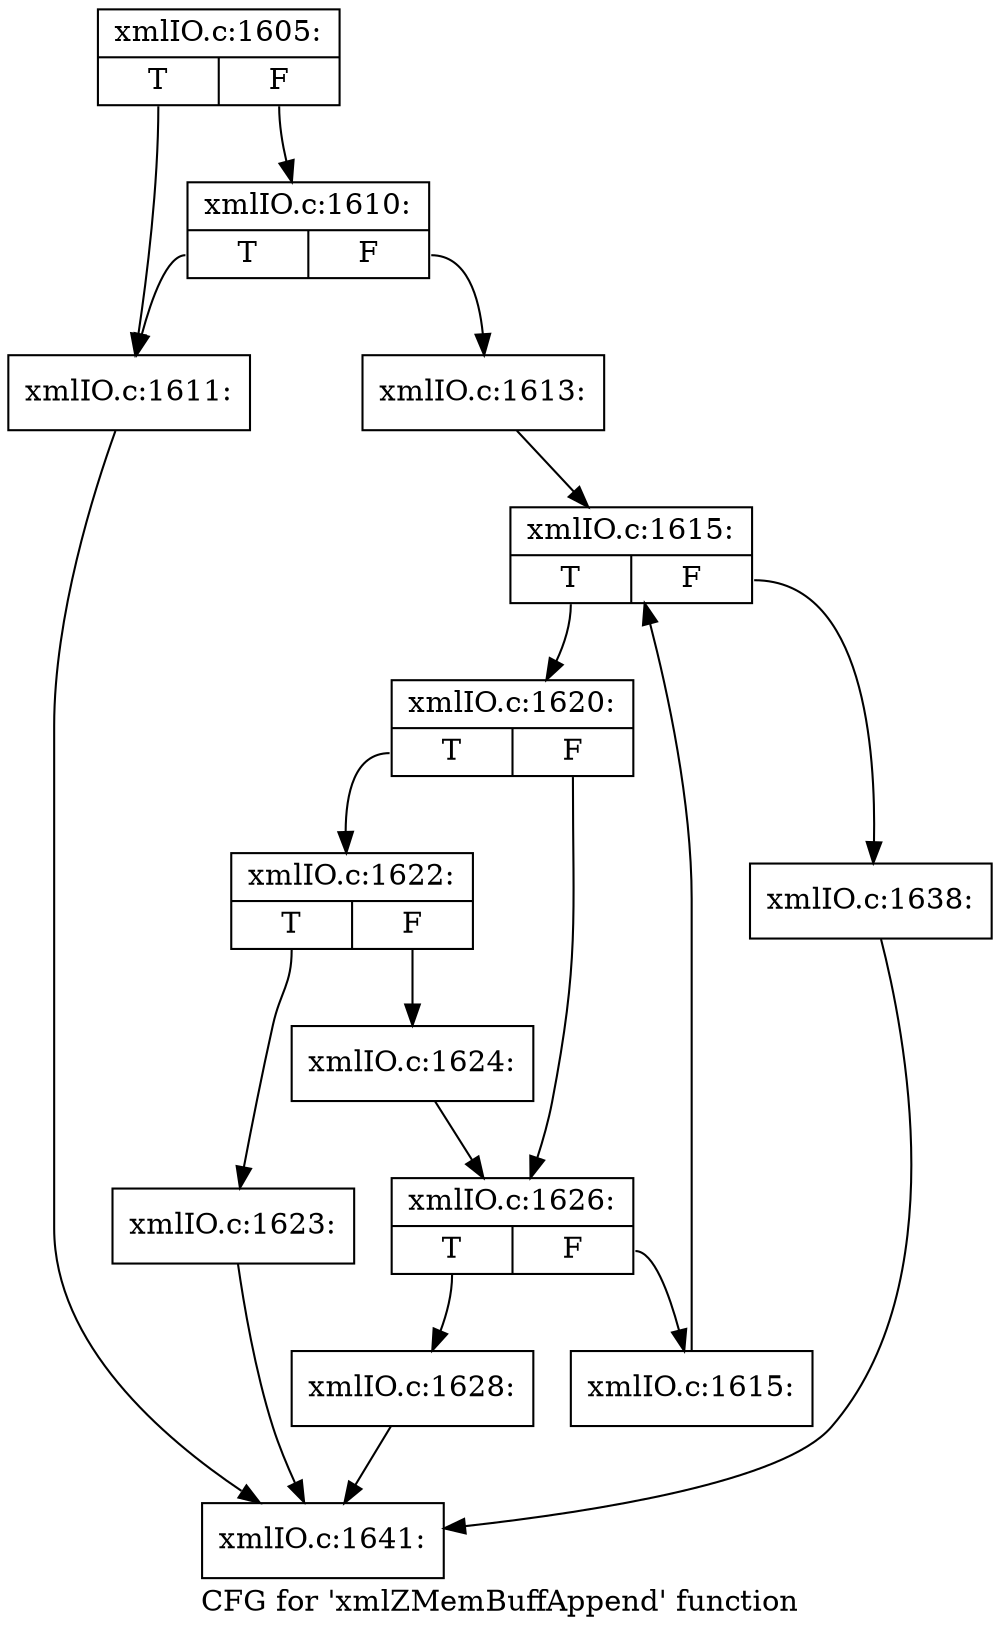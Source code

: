 digraph "CFG for 'xmlZMemBuffAppend' function" {
	label="CFG for 'xmlZMemBuffAppend' function";

	Node0x55ed348820c0 [shape=record,label="{xmlIO.c:1605:|{<s0>T|<s1>F}}"];
	Node0x55ed348820c0:s0 -> Node0x55ed34887330;
	Node0x55ed348820c0:s1 -> Node0x55ed348873d0;
	Node0x55ed348873d0 [shape=record,label="{xmlIO.c:1610:|{<s0>T|<s1>F}}"];
	Node0x55ed348873d0:s0 -> Node0x55ed34887330;
	Node0x55ed348873d0:s1 -> Node0x55ed34887380;
	Node0x55ed34887330 [shape=record,label="{xmlIO.c:1611:}"];
	Node0x55ed34887330 -> Node0x55ed34882110;
	Node0x55ed34887380 [shape=record,label="{xmlIO.c:1613:}"];
	Node0x55ed34887380 -> Node0x55ed34887ff0;
	Node0x55ed34887ff0 [shape=record,label="{xmlIO.c:1615:|{<s0>T|<s1>F}}"];
	Node0x55ed34887ff0:s0 -> Node0x55ed34888570;
	Node0x55ed34887ff0:s1 -> Node0x55ed348881d0;
	Node0x55ed34888570 [shape=record,label="{xmlIO.c:1620:|{<s0>T|<s1>F}}"];
	Node0x55ed34888570:s0 -> Node0x55ed34888b30;
	Node0x55ed34888570:s1 -> Node0x55ed34888b80;
	Node0x55ed34888b30 [shape=record,label="{xmlIO.c:1622:|{<s0>T|<s1>F}}"];
	Node0x55ed34888b30:s0 -> Node0x55ed34889200;
	Node0x55ed34888b30:s1 -> Node0x55ed34889250;
	Node0x55ed34889200 [shape=record,label="{xmlIO.c:1623:}"];
	Node0x55ed34889200 -> Node0x55ed34882110;
	Node0x55ed34889250 [shape=record,label="{xmlIO.c:1624:}"];
	Node0x55ed34889250 -> Node0x55ed34888b80;
	Node0x55ed34888b80 [shape=record,label="{xmlIO.c:1626:|{<s0>T|<s1>F}}"];
	Node0x55ed34888b80:s0 -> Node0x55ed3473c390;
	Node0x55ed34888b80:s1 -> Node0x55ed3473c3e0;
	Node0x55ed3473c390 [shape=record,label="{xmlIO.c:1628:}"];
	Node0x55ed3473c390 -> Node0x55ed34882110;
	Node0x55ed3473c3e0 [shape=record,label="{xmlIO.c:1615:}"];
	Node0x55ed3473c3e0 -> Node0x55ed34887ff0;
	Node0x55ed348881d0 [shape=record,label="{xmlIO.c:1638:}"];
	Node0x55ed348881d0 -> Node0x55ed34882110;
	Node0x55ed34882110 [shape=record,label="{xmlIO.c:1641:}"];
}
